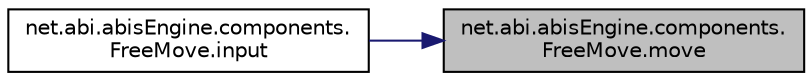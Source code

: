 digraph "net.abi.abisEngine.components.FreeMove.move"
{
 // LATEX_PDF_SIZE
  edge [fontname="Helvetica",fontsize="10",labelfontname="Helvetica",labelfontsize="10"];
  node [fontname="Helvetica",fontsize="10",shape=record];
  rankdir="RL";
  Node1 [label="net.abi.abisEngine.components.\lFreeMove.move",height=0.2,width=0.4,color="black", fillcolor="grey75", style="filled", fontcolor="black",tooltip=" "];
  Node1 -> Node2 [dir="back",color="midnightblue",fontsize="10",style="solid",fontname="Helvetica"];
  Node2 [label="net.abi.abisEngine.components.\lFreeMove.input",height=0.2,width=0.4,color="black", fillcolor="white", style="filled",URL="$d7/dcd/classnet_1_1abi_1_1abis_engine_1_1components_1_1_free_move.html#aad02de2bd194f79c2a879fa56584e2ca",tooltip=" "];
}
